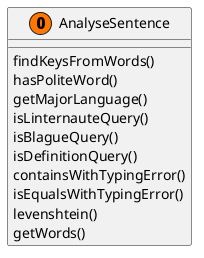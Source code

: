 @startuml
'https://plantuml.com/class-diagram

class AnalyseSentence << (O, #FF7700) >> {
findKeysFromWords()
hasPoliteWord()
getMajorLanguage()
isLinternauteQuery()
isBlagueQuery()
isDefinitionQuery()
containsWithTypingError()
isEqualsWithTypingError()
levenshtein()
getWords()
}

@enduml
